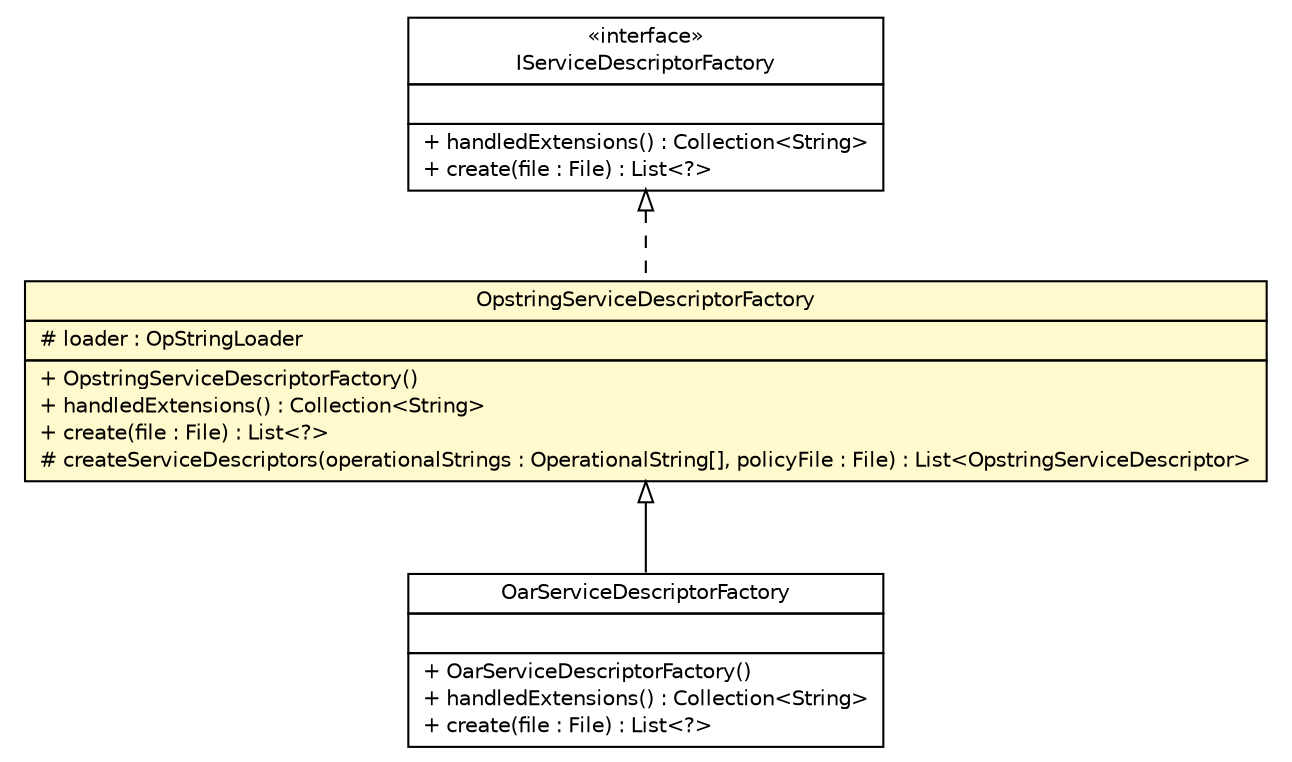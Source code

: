 #!/usr/local/bin/dot
#
# Class diagram 
# Generated by UMLGraph version R5_6 (http://www.umlgraph.org/)
#

digraph G {
	edge [fontname="Helvetica",fontsize=10,labelfontname="Helvetica",labelfontsize=10];
	node [fontname="Helvetica",fontsize=10,shape=plaintext];
	nodesep=0.25;
	ranksep=0.5;
	// sorcer.boot.OpstringServiceDescriptorFactory
	c371303 [label=<<table title="sorcer.boot.OpstringServiceDescriptorFactory" border="0" cellborder="1" cellspacing="0" cellpadding="2" port="p" bgcolor="lemonChiffon" href="./OpstringServiceDescriptorFactory.html">
		<tr><td><table border="0" cellspacing="0" cellpadding="1">
<tr><td align="center" balign="center"> OpstringServiceDescriptorFactory </td></tr>
		</table></td></tr>
		<tr><td><table border="0" cellspacing="0" cellpadding="1">
<tr><td align="left" balign="left"> # loader : OpStringLoader </td></tr>
		</table></td></tr>
		<tr><td><table border="0" cellspacing="0" cellpadding="1">
<tr><td align="left" balign="left"> + OpstringServiceDescriptorFactory() </td></tr>
<tr><td align="left" balign="left"> + handledExtensions() : Collection&lt;String&gt; </td></tr>
<tr><td align="left" balign="left"> + create(file : File) : List&lt;?&gt; </td></tr>
<tr><td align="left" balign="left"> # createServiceDescriptors(operationalStrings : OperationalString[], policyFile : File) : List&lt;OpstringServiceDescriptor&gt; </td></tr>
		</table></td></tr>
		</table>>, URL="./OpstringServiceDescriptorFactory.html", fontname="Helvetica", fontcolor="black", fontsize=10.0];
	// sorcer.boot.OarServiceDescriptorFactory
	c371304 [label=<<table title="sorcer.boot.OarServiceDescriptorFactory" border="0" cellborder="1" cellspacing="0" cellpadding="2" port="p" href="./OarServiceDescriptorFactory.html">
		<tr><td><table border="0" cellspacing="0" cellpadding="1">
<tr><td align="center" balign="center"> OarServiceDescriptorFactory </td></tr>
		</table></td></tr>
		<tr><td><table border="0" cellspacing="0" cellpadding="1">
<tr><td align="left" balign="left">  </td></tr>
		</table></td></tr>
		<tr><td><table border="0" cellspacing="0" cellpadding="1">
<tr><td align="left" balign="left"> + OarServiceDescriptorFactory() </td></tr>
<tr><td align="left" balign="left"> + handledExtensions() : Collection&lt;String&gt; </td></tr>
<tr><td align="left" balign="left"> + create(file : File) : List&lt;?&gt; </td></tr>
		</table></td></tr>
		</table>>, URL="./OarServiceDescriptorFactory.html", fontname="Helvetica", fontcolor="black", fontsize=10.0];
	// sorcer.boot.IServiceDescriptorFactory
	c371310 [label=<<table title="sorcer.boot.IServiceDescriptorFactory" border="0" cellborder="1" cellspacing="0" cellpadding="2" port="p" href="./IServiceDescriptorFactory.html">
		<tr><td><table border="0" cellspacing="0" cellpadding="1">
<tr><td align="center" balign="center"> &#171;interface&#187; </td></tr>
<tr><td align="center" balign="center"> IServiceDescriptorFactory </td></tr>
		</table></td></tr>
		<tr><td><table border="0" cellspacing="0" cellpadding="1">
<tr><td align="left" balign="left">  </td></tr>
		</table></td></tr>
		<tr><td><table border="0" cellspacing="0" cellpadding="1">
<tr><td align="left" balign="left"> + handledExtensions() : Collection&lt;String&gt; </td></tr>
<tr><td align="left" balign="left"> + create(file : File) : List&lt;?&gt; </td></tr>
		</table></td></tr>
		</table>>, URL="./IServiceDescriptorFactory.html", fontname="Helvetica", fontcolor="black", fontsize=10.0];
	//sorcer.boot.OpstringServiceDescriptorFactory implements sorcer.boot.IServiceDescriptorFactory
	c371310:p -> c371303:p [dir=back,arrowtail=empty,style=dashed];
	//sorcer.boot.OarServiceDescriptorFactory extends sorcer.boot.OpstringServiceDescriptorFactory
	c371303:p -> c371304:p [dir=back,arrowtail=empty];
}

